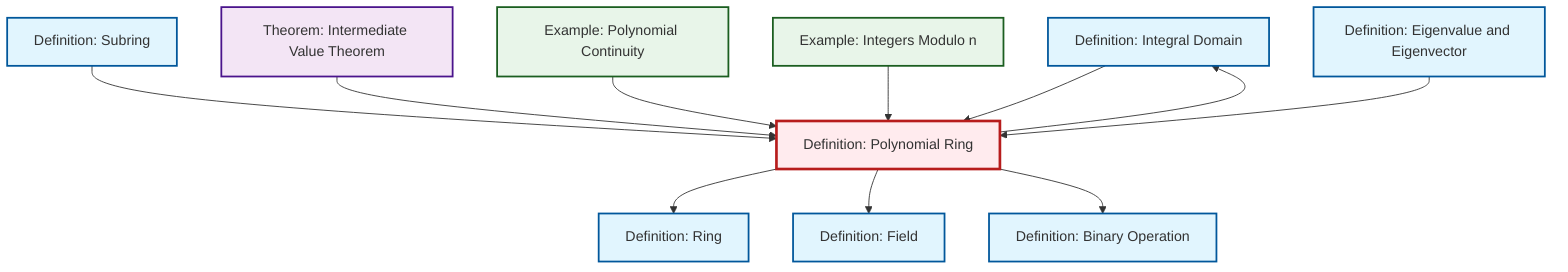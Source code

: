 graph TD
    classDef definition fill:#e1f5fe,stroke:#01579b,stroke-width:2px
    classDef theorem fill:#f3e5f5,stroke:#4a148c,stroke-width:2px
    classDef axiom fill:#fff3e0,stroke:#e65100,stroke-width:2px
    classDef example fill:#e8f5e9,stroke:#1b5e20,stroke-width:2px
    classDef current fill:#ffebee,stroke:#b71c1c,stroke-width:3px
    def-integral-domain["Definition: Integral Domain"]:::definition
    def-binary-operation["Definition: Binary Operation"]:::definition
    def-ring["Definition: Ring"]:::definition
    def-subring["Definition: Subring"]:::definition
    def-polynomial-ring["Definition: Polynomial Ring"]:::definition
    ex-quotient-integers-mod-n["Example: Integers Modulo n"]:::example
    def-field["Definition: Field"]:::definition
    thm-intermediate-value["Theorem: Intermediate Value Theorem"]:::theorem
    def-eigenvalue-eigenvector["Definition: Eigenvalue and Eigenvector"]:::definition
    ex-polynomial-continuity["Example: Polynomial Continuity"]:::example
    def-subring --> def-polynomial-ring
    thm-intermediate-value --> def-polynomial-ring
    def-polynomial-ring --> def-integral-domain
    def-polynomial-ring --> def-ring
    ex-polynomial-continuity --> def-polynomial-ring
    def-polynomial-ring --> def-field
    ex-quotient-integers-mod-n --> def-polynomial-ring
    def-integral-domain --> def-polynomial-ring
    def-eigenvalue-eigenvector --> def-polynomial-ring
    def-polynomial-ring --> def-binary-operation
    class def-polynomial-ring current